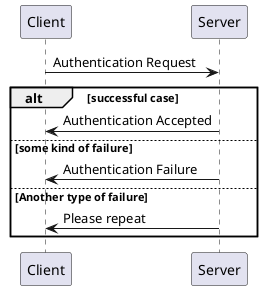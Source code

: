 @startuml
participant Client
participant Server

Client -> Server: Authentication Request
alt successful case
Server -> Client: Authentication Accepted
else some kind of failure
Server -> Client: Authentication Failure
else Another type of failure
Server -> Client: Please repeat
end
@enduml